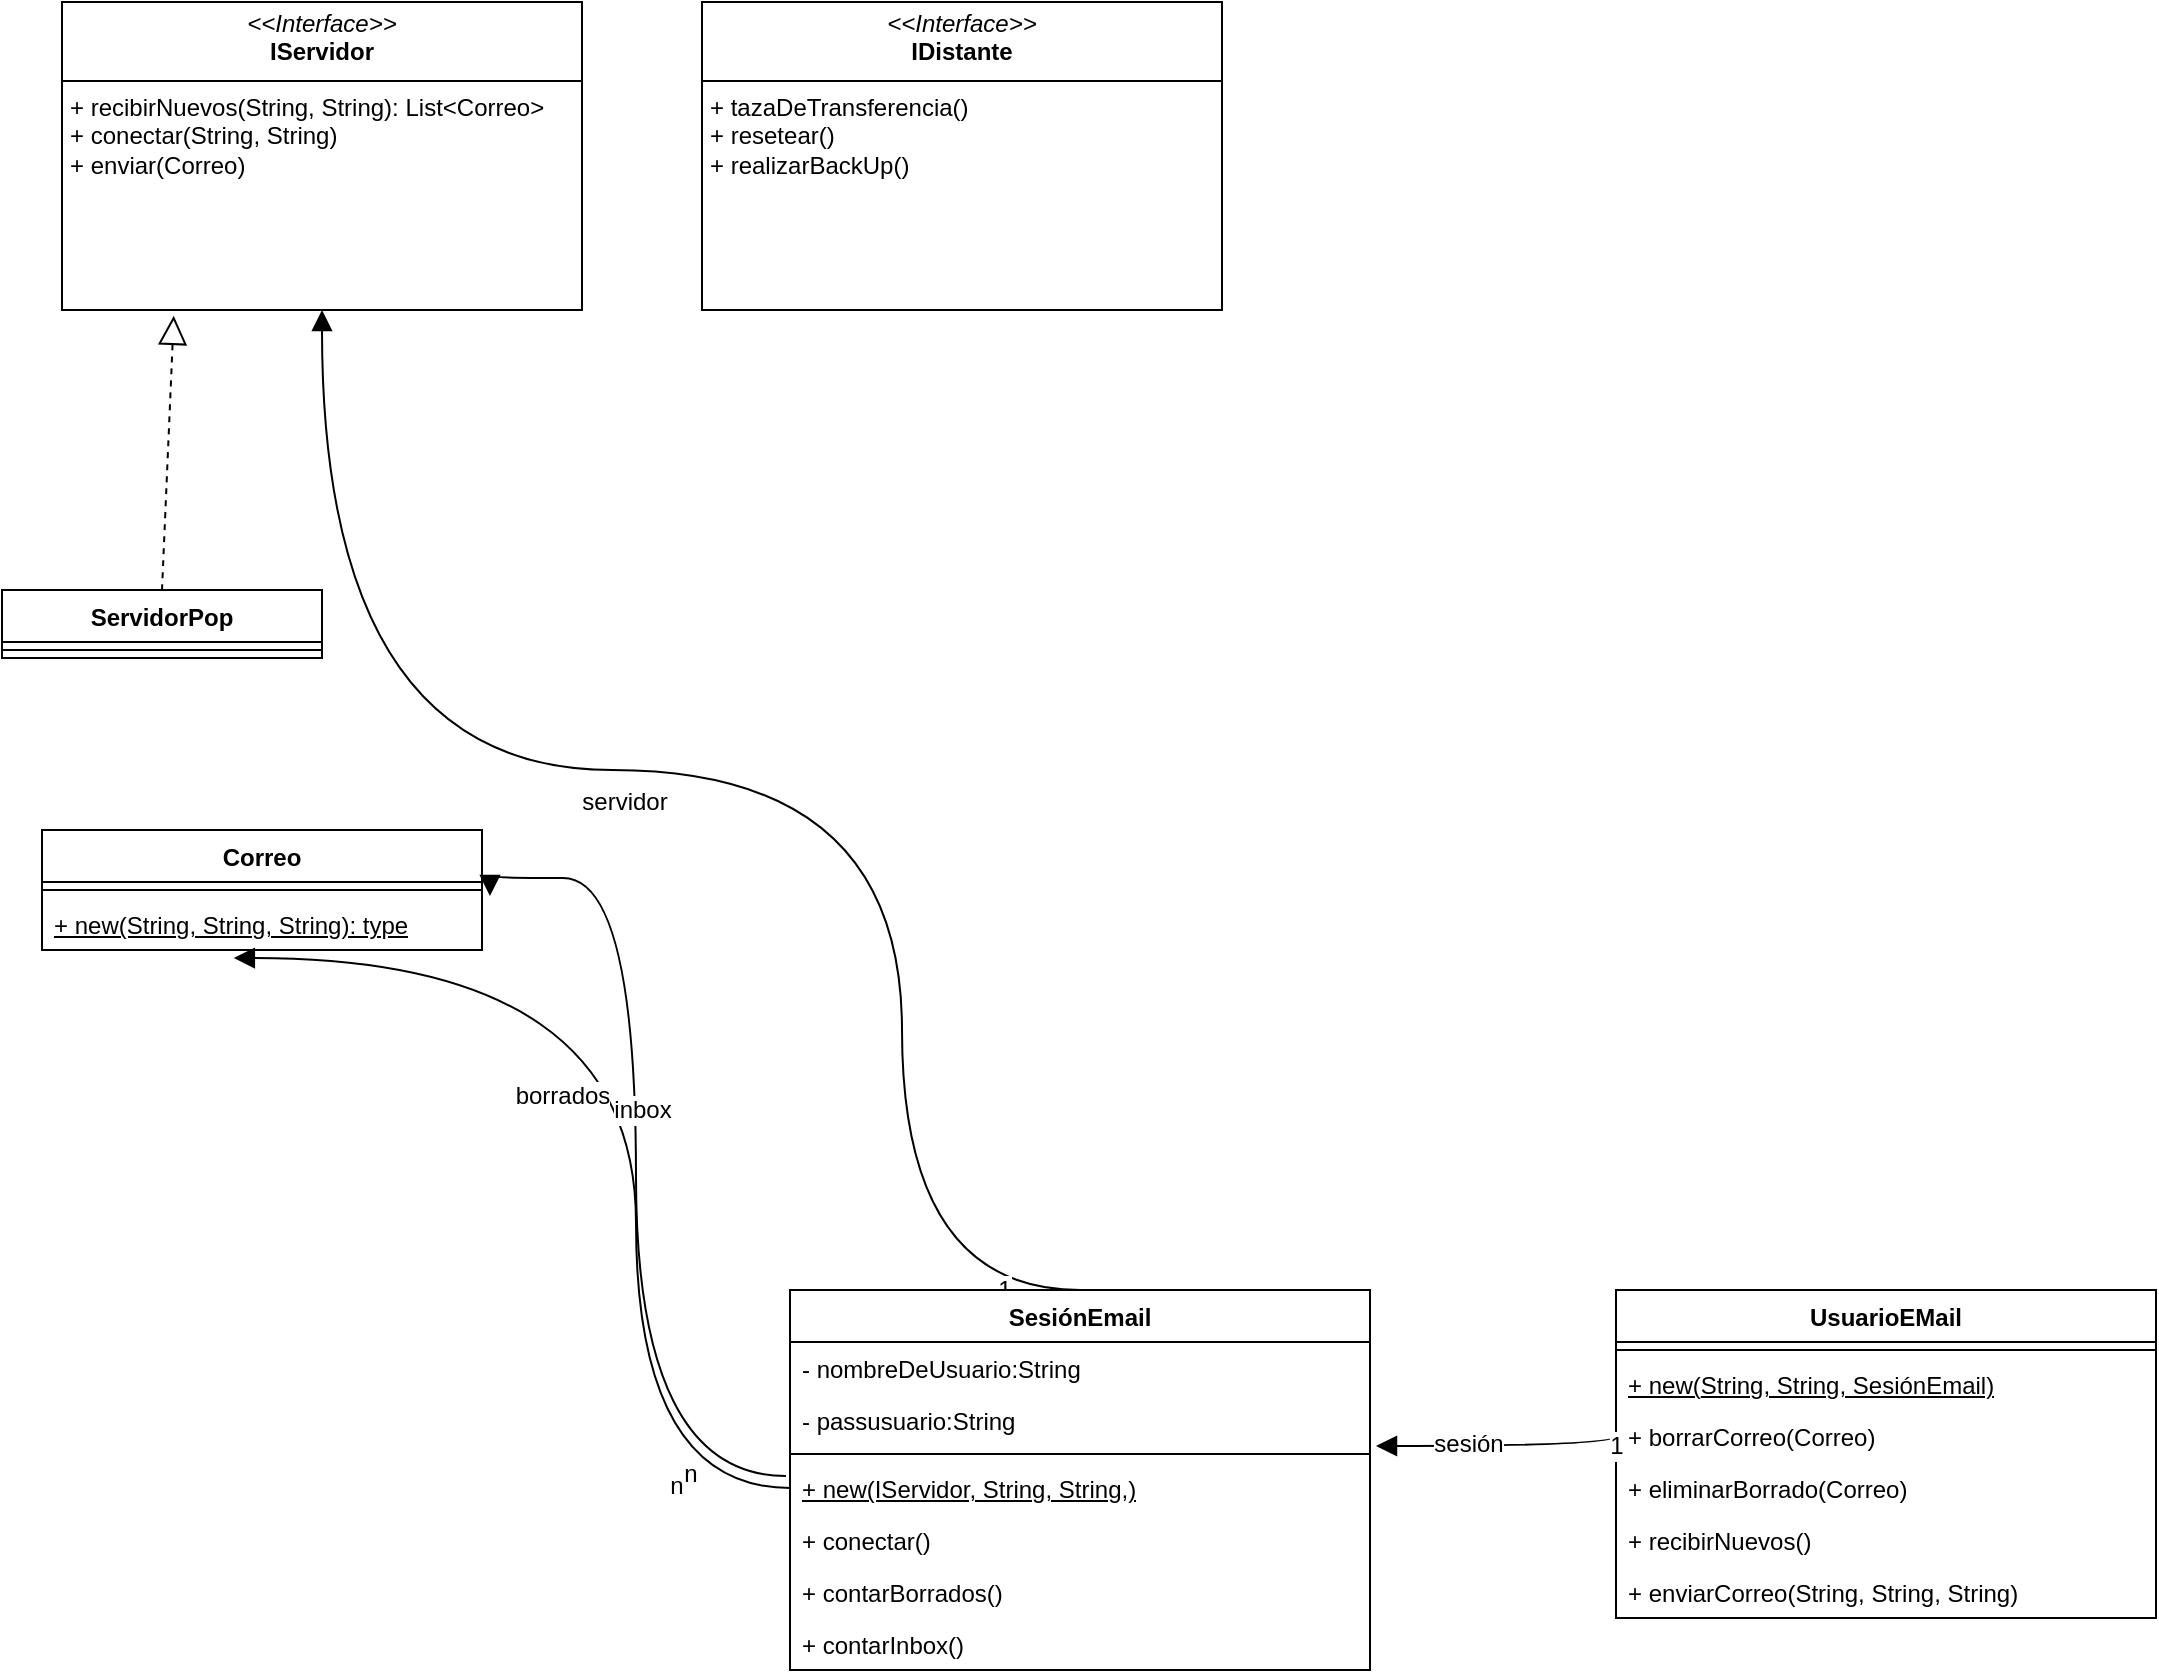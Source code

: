 <mxfile version="24.7.14">
  <diagram id="C5RBs43oDa-KdzZeNtuy" name="Page-1">
    <mxGraphModel dx="965" dy="795" grid="1" gridSize="10" guides="1" tooltips="1" connect="1" arrows="1" fold="1" page="1" pageScale="1" pageWidth="827" pageHeight="1169" math="0" shadow="0">
      <root>
        <mxCell id="WIyWlLk6GJQsqaUBKTNV-0" />
        <mxCell id="WIyWlLk6GJQsqaUBKTNV-1" parent="WIyWlLk6GJQsqaUBKTNV-0" />
        <mxCell id="Ot56kCqshOY_1HyMw4vU-63" value="" style="endArrow=block;endFill=1;html=1;edgeStyle=orthogonalEdgeStyle;align=left;verticalAlign=top;rounded=0;fontSize=12;startSize=8;endSize=8;curved=1;exitX=0.5;exitY=0;exitDx=0;exitDy=0;entryX=0.5;entryY=1;entryDx=0;entryDy=0;" edge="1" parent="WIyWlLk6GJQsqaUBKTNV-1" source="Ot56kCqshOY_1HyMw4vU-49" target="Ot56kCqshOY_1HyMw4vU-16">
          <mxGeometry x="-1" relative="1" as="geometry">
            <mxPoint x="565" y="450" as="sourcePoint" />
            <mxPoint x="270" y="339" as="targetPoint" />
            <Array as="points">
              <mxPoint x="470" y="670" />
              <mxPoint x="470" y="410" />
              <mxPoint x="180" y="410" />
            </Array>
          </mxGeometry>
        </mxCell>
        <mxCell id="Ot56kCqshOY_1HyMw4vU-64" value="servidor" style="edgeLabel;html=1;align=center;verticalAlign=middle;resizable=0;points=[];fontSize=12;" vertex="1" connectable="0" parent="Ot56kCqshOY_1HyMw4vU-63">
          <mxGeometry x="0.124" y="16" relative="1" as="geometry">
            <mxPoint as="offset" />
          </mxGeometry>
        </mxCell>
        <mxCell id="Ot56kCqshOY_1HyMw4vU-65" value="1" style="edgeLabel;html=1;align=center;verticalAlign=middle;resizable=0;points=[];fontSize=12;" vertex="1" connectable="0" parent="Ot56kCqshOY_1HyMw4vU-63">
          <mxGeometry x="-0.912" relative="1" as="geometry">
            <mxPoint as="offset" />
          </mxGeometry>
        </mxCell>
        <mxCell id="Ot56kCqshOY_1HyMw4vU-8" value="Correo" style="swimlane;fontStyle=1;align=center;verticalAlign=top;childLayout=stackLayout;horizontal=1;startSize=26;horizontalStack=0;resizeParent=1;resizeParentMax=0;resizeLast=0;collapsible=1;marginBottom=0;whiteSpace=wrap;html=1;" vertex="1" parent="WIyWlLk6GJQsqaUBKTNV-1">
          <mxGeometry x="40" y="440" width="220" height="60" as="geometry" />
        </mxCell>
        <mxCell id="Ot56kCqshOY_1HyMw4vU-10" value="" style="line;strokeWidth=1;fillColor=none;align=left;verticalAlign=middle;spacingTop=-1;spacingLeft=3;spacingRight=3;rotatable=0;labelPosition=right;points=[];portConstraint=eastwest;strokeColor=inherit;" vertex="1" parent="Ot56kCqshOY_1HyMw4vU-8">
          <mxGeometry y="26" width="220" height="8" as="geometry" />
        </mxCell>
        <mxCell id="Ot56kCqshOY_1HyMw4vU-11" value="&lt;u&gt;+ new(String, String, String): type&lt;/u&gt;" style="text;strokeColor=none;fillColor=none;align=left;verticalAlign=top;spacingLeft=4;spacingRight=4;overflow=hidden;rotatable=0;points=[[0,0.5],[1,0.5]];portConstraint=eastwest;whiteSpace=wrap;html=1;" vertex="1" parent="Ot56kCqshOY_1HyMw4vU-8">
          <mxGeometry y="34" width="220" height="26" as="geometry" />
        </mxCell>
        <mxCell id="Ot56kCqshOY_1HyMw4vU-12" value="ServidorPop" style="swimlane;fontStyle=1;align=center;verticalAlign=top;childLayout=stackLayout;horizontal=1;startSize=26;horizontalStack=0;resizeParent=1;resizeParentMax=0;resizeLast=0;collapsible=1;marginBottom=0;whiteSpace=wrap;html=1;" vertex="1" parent="WIyWlLk6GJQsqaUBKTNV-1">
          <mxGeometry x="20" y="320" width="160" height="34" as="geometry" />
        </mxCell>
        <mxCell id="Ot56kCqshOY_1HyMw4vU-14" value="" style="line;strokeWidth=1;fillColor=none;align=left;verticalAlign=middle;spacingTop=-1;spacingLeft=3;spacingRight=3;rotatable=0;labelPosition=right;points=[];portConstraint=eastwest;strokeColor=inherit;" vertex="1" parent="Ot56kCqshOY_1HyMw4vU-12">
          <mxGeometry y="26" width="160" height="8" as="geometry" />
        </mxCell>
        <mxCell id="Ot56kCqshOY_1HyMw4vU-16" value="&lt;p style=&quot;margin:0px;margin-top:4px;text-align:center;&quot;&gt;&lt;i&gt;&amp;lt;&amp;lt;Interface&amp;gt;&amp;gt;&lt;/i&gt;&lt;br&gt;&lt;b&gt;IServidor&lt;/b&gt;&lt;/p&gt;&lt;hr size=&quot;1&quot; style=&quot;border-style:solid;&quot;&gt;&lt;p style=&quot;margin:0px;margin-left:4px;&quot;&gt;+ recibirNuevos(String, String): List&amp;lt;Correo&amp;gt;&lt;br&gt;+ conectar(String, String)&lt;/p&gt;&lt;p style=&quot;margin:0px;margin-left:4px;&quot;&gt;+ enviar(Correo)&lt;br&gt;&lt;/p&gt;&lt;p style=&quot;margin:0px;margin-left:4px;&quot;&gt;&lt;br&gt;&lt;/p&gt;" style="verticalAlign=top;align=left;overflow=fill;html=1;whiteSpace=wrap;" vertex="1" parent="WIyWlLk6GJQsqaUBKTNV-1">
          <mxGeometry x="50" y="26" width="260" height="154" as="geometry" />
        </mxCell>
        <mxCell id="Ot56kCqshOY_1HyMw4vU-20" value="" style="endArrow=block;dashed=1;endFill=0;endSize=12;html=1;rounded=0;fontSize=12;curved=1;exitX=0.5;exitY=0;exitDx=0;exitDy=0;entryX=0.215;entryY=1.019;entryDx=0;entryDy=0;entryPerimeter=0;" edge="1" parent="WIyWlLk6GJQsqaUBKTNV-1" source="Ot56kCqshOY_1HyMw4vU-12" target="Ot56kCqshOY_1HyMw4vU-16">
          <mxGeometry width="160" relative="1" as="geometry">
            <mxPoint x="360" y="320" as="sourcePoint" />
            <mxPoint x="520" y="320" as="targetPoint" />
          </mxGeometry>
        </mxCell>
        <mxCell id="Ot56kCqshOY_1HyMw4vU-32" value="" style="endArrow=block;endFill=1;html=1;edgeStyle=orthogonalEdgeStyle;align=left;verticalAlign=top;rounded=0;fontSize=12;startSize=8;endSize=8;curved=1;exitX=-0.007;exitY=0.269;exitDx=0;exitDy=0;exitPerimeter=0;entryX=1.018;entryY=-0.038;entryDx=0;entryDy=0;entryPerimeter=0;" edge="1" parent="WIyWlLk6GJQsqaUBKTNV-1" source="Ot56kCqshOY_1HyMw4vU-53" target="Ot56kCqshOY_1HyMw4vU-11">
          <mxGeometry x="-1" relative="1" as="geometry">
            <mxPoint x="260" y="583.5" as="sourcePoint" />
            <mxPoint x="420" y="583.5" as="targetPoint" />
          </mxGeometry>
        </mxCell>
        <mxCell id="Ot56kCqshOY_1HyMw4vU-44" value="n" style="edgeLabel;html=1;align=center;verticalAlign=middle;resizable=0;points=[];fontSize=12;" vertex="1" connectable="0" parent="Ot56kCqshOY_1HyMw4vU-32">
          <mxGeometry x="-0.788" y="-1" relative="1" as="geometry">
            <mxPoint as="offset" />
          </mxGeometry>
        </mxCell>
        <mxCell id="Ot56kCqshOY_1HyMw4vU-45" value="" style="endArrow=block;endFill=1;html=1;edgeStyle=orthogonalEdgeStyle;align=left;verticalAlign=top;rounded=0;fontSize=12;startSize=8;endSize=8;curved=1;exitX=0;exitY=0.5;exitDx=0;exitDy=0;entryX=0.436;entryY=1.154;entryDx=0;entryDy=0;entryPerimeter=0;" edge="1" parent="WIyWlLk6GJQsqaUBKTNV-1" source="Ot56kCqshOY_1HyMw4vU-53" target="Ot56kCqshOY_1HyMw4vU-11">
          <mxGeometry x="-1" relative="1" as="geometry">
            <mxPoint x="420" y="539" as="sourcePoint" />
            <mxPoint x="274" y="483" as="targetPoint" />
          </mxGeometry>
        </mxCell>
        <mxCell id="Ot56kCqshOY_1HyMw4vU-46" value="inbox" style="edgeLabel;html=1;align=center;verticalAlign=middle;resizable=0;points=[];fontSize=12;" vertex="1" connectable="0" parent="Ot56kCqshOY_1HyMw4vU-45">
          <mxGeometry x="-0.194" y="-3" relative="1" as="geometry">
            <mxPoint y="-47" as="offset" />
          </mxGeometry>
        </mxCell>
        <mxCell id="Ot56kCqshOY_1HyMw4vU-47" value="borrados" style="edgeLabel;html=1;align=center;verticalAlign=middle;resizable=0;points=[];fontSize=12;" vertex="1" connectable="0" parent="Ot56kCqshOY_1HyMw4vU-45">
          <mxGeometry x="0.054" y="3" relative="1" as="geometry">
            <mxPoint x="-34" y="13" as="offset" />
          </mxGeometry>
        </mxCell>
        <mxCell id="Ot56kCqshOY_1HyMw4vU-48" value="n" style="edgeLabel;html=1;align=center;verticalAlign=middle;resizable=0;points=[];fontSize=12;" vertex="1" connectable="0" parent="Ot56kCqshOY_1HyMw4vU-45">
          <mxGeometry x="-0.788" y="-1" relative="1" as="geometry">
            <mxPoint as="offset" />
          </mxGeometry>
        </mxCell>
        <mxCell id="Ot56kCqshOY_1HyMw4vU-49" value="SesiónEmail" style="swimlane;fontStyle=1;align=center;verticalAlign=top;childLayout=stackLayout;horizontal=1;startSize=26;horizontalStack=0;resizeParent=1;resizeParentMax=0;resizeLast=0;collapsible=1;marginBottom=0;whiteSpace=wrap;html=1;" vertex="1" parent="WIyWlLk6GJQsqaUBKTNV-1">
          <mxGeometry x="414" y="670" width="290" height="190" as="geometry" />
        </mxCell>
        <mxCell id="Ot56kCqshOY_1HyMw4vU-61" value="- nombreDeUsuario:String&amp;nbsp;" style="text;strokeColor=none;fillColor=none;align=left;verticalAlign=top;spacingLeft=4;spacingRight=4;overflow=hidden;rotatable=0;points=[[0,0.5],[1,0.5]];portConstraint=eastwest;whiteSpace=wrap;html=1;" vertex="1" parent="Ot56kCqshOY_1HyMw4vU-49">
          <mxGeometry y="26" width="290" height="26" as="geometry" />
        </mxCell>
        <mxCell id="Ot56kCqshOY_1HyMw4vU-62" value="- passusuario:String" style="text;strokeColor=none;fillColor=none;align=left;verticalAlign=top;spacingLeft=4;spacingRight=4;overflow=hidden;rotatable=0;points=[[0,0.5],[1,0.5]];portConstraint=eastwest;whiteSpace=wrap;html=1;" vertex="1" parent="Ot56kCqshOY_1HyMw4vU-49">
          <mxGeometry y="52" width="290" height="26" as="geometry" />
        </mxCell>
        <mxCell id="Ot56kCqshOY_1HyMw4vU-52" value="" style="line;strokeWidth=1;fillColor=none;align=left;verticalAlign=middle;spacingTop=-1;spacingLeft=3;spacingRight=3;rotatable=0;labelPosition=right;points=[];portConstraint=eastwest;strokeColor=inherit;" vertex="1" parent="Ot56kCqshOY_1HyMw4vU-49">
          <mxGeometry y="78" width="290" height="8" as="geometry" />
        </mxCell>
        <mxCell id="Ot56kCqshOY_1HyMw4vU-53" value="&lt;u&gt;+ new(IServidor, String, String,)&lt;/u&gt;" style="text;strokeColor=none;fillColor=none;align=left;verticalAlign=top;spacingLeft=4;spacingRight=4;overflow=hidden;rotatable=0;points=[[0,0.5],[1,0.5]];portConstraint=eastwest;whiteSpace=wrap;html=1;" vertex="1" parent="Ot56kCqshOY_1HyMw4vU-49">
          <mxGeometry y="86" width="290" height="26" as="geometry" />
        </mxCell>
        <mxCell id="Ot56kCqshOY_1HyMw4vU-54" value="+ conectar()" style="text;strokeColor=none;fillColor=none;align=left;verticalAlign=top;spacingLeft=4;spacingRight=4;overflow=hidden;rotatable=0;points=[[0,0.5],[1,0.5]];portConstraint=eastwest;whiteSpace=wrap;html=1;" vertex="1" parent="Ot56kCqshOY_1HyMw4vU-49">
          <mxGeometry y="112" width="290" height="26" as="geometry" />
        </mxCell>
        <mxCell id="Ot56kCqshOY_1HyMw4vU-56" value="+ contarBorrados()" style="text;strokeColor=none;fillColor=none;align=left;verticalAlign=top;spacingLeft=4;spacingRight=4;overflow=hidden;rotatable=0;points=[[0,0.5],[1,0.5]];portConstraint=eastwest;whiteSpace=wrap;html=1;" vertex="1" parent="Ot56kCqshOY_1HyMw4vU-49">
          <mxGeometry y="138" width="290" height="26" as="geometry" />
        </mxCell>
        <mxCell id="Ot56kCqshOY_1HyMw4vU-57" value="+ contarInbox()" style="text;strokeColor=none;fillColor=none;align=left;verticalAlign=top;spacingLeft=4;spacingRight=4;overflow=hidden;rotatable=0;points=[[0,0.5],[1,0.5]];portConstraint=eastwest;whiteSpace=wrap;html=1;" vertex="1" parent="Ot56kCqshOY_1HyMw4vU-49">
          <mxGeometry y="164" width="290" height="26" as="geometry" />
        </mxCell>
        <mxCell id="Ot56kCqshOY_1HyMw4vU-66" value="&lt;p style=&quot;margin:0px;margin-top:4px;text-align:center;&quot;&gt;&lt;i&gt;&amp;lt;&amp;lt;Interface&amp;gt;&amp;gt;&lt;/i&gt;&lt;br&gt;&lt;b&gt;IDistante&lt;/b&gt;&lt;/p&gt;&lt;hr size=&quot;1&quot; style=&quot;border-style:solid;&quot;&gt;&lt;p style=&quot;margin:0px;margin-left:4px;&quot;&gt;&lt;span style=&quot;background-color: initial;&quot;&gt;+ tazaDeTransferencia()&lt;/span&gt;&lt;br&gt;&lt;/p&gt;&lt;p style=&quot;margin:0px;margin-left:4px;&quot;&gt;+ resetear()&lt;br&gt;&lt;/p&gt;&lt;p style=&quot;margin:0px;margin-left:4px;&quot;&gt;+ realizarBackUp()&lt;/p&gt;" style="verticalAlign=top;align=left;overflow=fill;html=1;whiteSpace=wrap;" vertex="1" parent="WIyWlLk6GJQsqaUBKTNV-1">
          <mxGeometry x="370" y="26" width="260" height="154" as="geometry" />
        </mxCell>
        <mxCell id="Ot56kCqshOY_1HyMw4vU-4" value="UsuarioEMail" style="swimlane;fontStyle=1;align=center;verticalAlign=top;childLayout=stackLayout;horizontal=1;startSize=26;horizontalStack=0;resizeParent=1;resizeParentMax=0;resizeLast=0;collapsible=1;marginBottom=0;whiteSpace=wrap;html=1;" vertex="1" parent="WIyWlLk6GJQsqaUBKTNV-1">
          <mxGeometry x="827" y="670" width="270" height="164" as="geometry" />
        </mxCell>
        <mxCell id="Ot56kCqshOY_1HyMw4vU-6" value="" style="line;strokeWidth=1;fillColor=none;align=left;verticalAlign=middle;spacingTop=-1;spacingLeft=3;spacingRight=3;rotatable=0;labelPosition=right;points=[];portConstraint=eastwest;strokeColor=inherit;" vertex="1" parent="Ot56kCqshOY_1HyMw4vU-4">
          <mxGeometry y="26" width="270" height="8" as="geometry" />
        </mxCell>
        <mxCell id="Ot56kCqshOY_1HyMw4vU-7" value="&lt;u&gt;+ new(&lt;/u&gt;&lt;u&gt;String, String, SesiónEmail)&lt;/u&gt;" style="text;strokeColor=none;fillColor=none;align=left;verticalAlign=top;spacingLeft=4;spacingRight=4;overflow=hidden;rotatable=0;points=[[0,0.5],[1,0.5]];portConstraint=eastwest;whiteSpace=wrap;html=1;" vertex="1" parent="Ot56kCqshOY_1HyMw4vU-4">
          <mxGeometry y="34" width="270" height="26" as="geometry" />
        </mxCell>
        <mxCell id="Ot56kCqshOY_1HyMw4vU-26" value="+ borrarCorreo(Correo)" style="text;strokeColor=none;fillColor=none;align=left;verticalAlign=top;spacingLeft=4;spacingRight=4;overflow=hidden;rotatable=0;points=[[0,0.5],[1,0.5]];portConstraint=eastwest;whiteSpace=wrap;html=1;" vertex="1" parent="Ot56kCqshOY_1HyMw4vU-4">
          <mxGeometry y="60" width="270" height="26" as="geometry" />
        </mxCell>
        <mxCell id="Ot56kCqshOY_1HyMw4vU-28" value="+ eliminarBorrado(Correo)" style="text;strokeColor=none;fillColor=none;align=left;verticalAlign=top;spacingLeft=4;spacingRight=4;overflow=hidden;rotatable=0;points=[[0,0.5],[1,0.5]];portConstraint=eastwest;whiteSpace=wrap;html=1;" vertex="1" parent="Ot56kCqshOY_1HyMw4vU-4">
          <mxGeometry y="86" width="270" height="26" as="geometry" />
        </mxCell>
        <mxCell id="Ot56kCqshOY_1HyMw4vU-30" value="+ recibirNuevos()" style="text;strokeColor=none;fillColor=none;align=left;verticalAlign=top;spacingLeft=4;spacingRight=4;overflow=hidden;rotatable=0;points=[[0,0.5],[1,0.5]];portConstraint=eastwest;whiteSpace=wrap;html=1;" vertex="1" parent="Ot56kCqshOY_1HyMw4vU-4">
          <mxGeometry y="112" width="270" height="26" as="geometry" />
        </mxCell>
        <mxCell id="Ot56kCqshOY_1HyMw4vU-31" value="+ enviarCorreo(String, String, String)" style="text;strokeColor=none;fillColor=none;align=left;verticalAlign=top;spacingLeft=4;spacingRight=4;overflow=hidden;rotatable=0;points=[[0,0.5],[1,0.5]];portConstraint=eastwest;whiteSpace=wrap;html=1;" vertex="1" parent="Ot56kCqshOY_1HyMw4vU-4">
          <mxGeometry y="138" width="270" height="26" as="geometry" />
        </mxCell>
        <mxCell id="Ot56kCqshOY_1HyMw4vU-67" value="" style="endArrow=block;endFill=1;html=1;edgeStyle=orthogonalEdgeStyle;align=left;verticalAlign=top;rounded=0;fontSize=12;startSize=8;endSize=8;curved=1;exitX=0;exitY=0.5;exitDx=0;exitDy=0;entryX=1.01;entryY=1;entryDx=0;entryDy=0;entryPerimeter=0;" edge="1" parent="WIyWlLk6GJQsqaUBKTNV-1">
          <mxGeometry x="-1" relative="1" as="geometry">
            <mxPoint x="827.1" y="743" as="sourcePoint" />
            <mxPoint x="707.0" y="748" as="targetPoint" />
            <Array as="points">
              <mxPoint x="827.1" y="748" />
            </Array>
          </mxGeometry>
        </mxCell>
        <mxCell id="Ot56kCqshOY_1HyMw4vU-69" value="1" style="edgeLabel;html=1;align=center;verticalAlign=middle;resizable=0;points=[];fontSize=12;" vertex="1" connectable="0" parent="Ot56kCqshOY_1HyMw4vU-67">
          <mxGeometry x="-0.912" relative="1" as="geometry">
            <mxPoint as="offset" />
          </mxGeometry>
        </mxCell>
        <mxCell id="Ot56kCqshOY_1HyMw4vU-70" value="sesión" style="edgeLabel;html=1;align=center;verticalAlign=middle;resizable=0;points=[];fontSize=12;" vertex="1" connectable="0" parent="Ot56kCqshOY_1HyMw4vU-67">
          <mxGeometry x="0.265" y="-1" relative="1" as="geometry">
            <mxPoint as="offset" />
          </mxGeometry>
        </mxCell>
      </root>
    </mxGraphModel>
  </diagram>
</mxfile>
